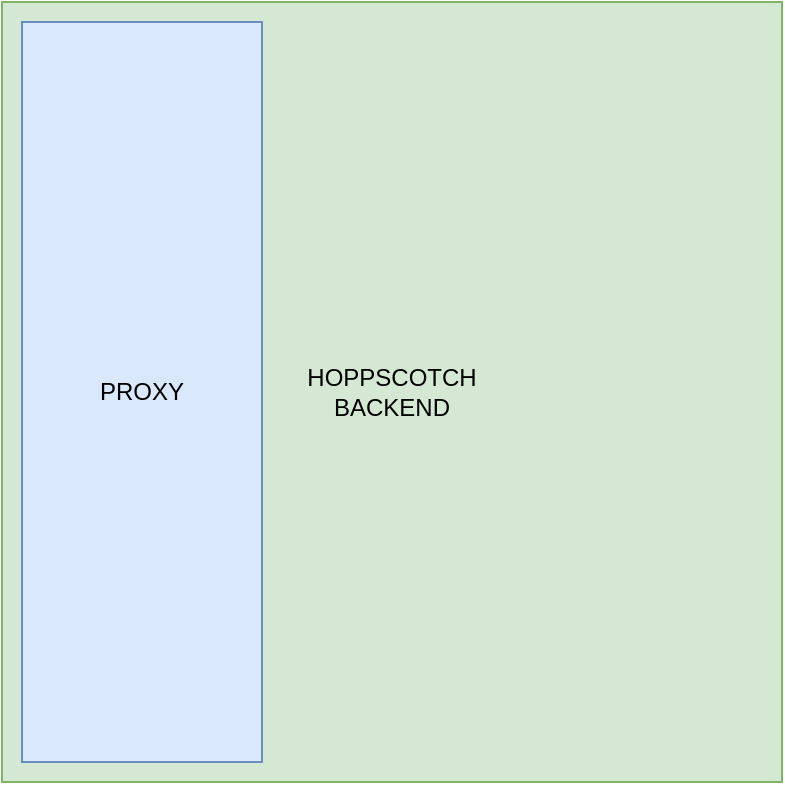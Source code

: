<mxfile version="14.8.0" type="github">
  <diagram id="4_v2aBuhESPP2Kse0YYt" name="Page-1">
    <mxGraphModel dx="1030" dy="598" grid="1" gridSize="10" guides="1" tooltips="1" connect="1" arrows="1" fold="1" page="1" pageScale="1" pageWidth="827" pageHeight="1169" math="0" shadow="0">
      <root>
        <mxCell id="0" />
        <mxCell id="1" parent="0" />
        <mxCell id="EJkfiaquxVvLyC4--Yfr-1" value="HOPPSCOTCH&lt;br&gt;BACKEND" style="whiteSpace=wrap;html=1;aspect=fixed;fillColor=#d5e8d4;strokeColor=#82b366;" vertex="1" parent="1">
          <mxGeometry x="240" y="400" width="390" height="390" as="geometry" />
        </mxCell>
        <mxCell id="EJkfiaquxVvLyC4--Yfr-2" value="PROXY" style="rounded=0;whiteSpace=wrap;html=1;fillColor=#dae8fc;strokeColor=#6c8ebf;" vertex="1" parent="1">
          <mxGeometry x="250" y="410" width="120" height="370" as="geometry" />
        </mxCell>
      </root>
    </mxGraphModel>
  </diagram>
</mxfile>
